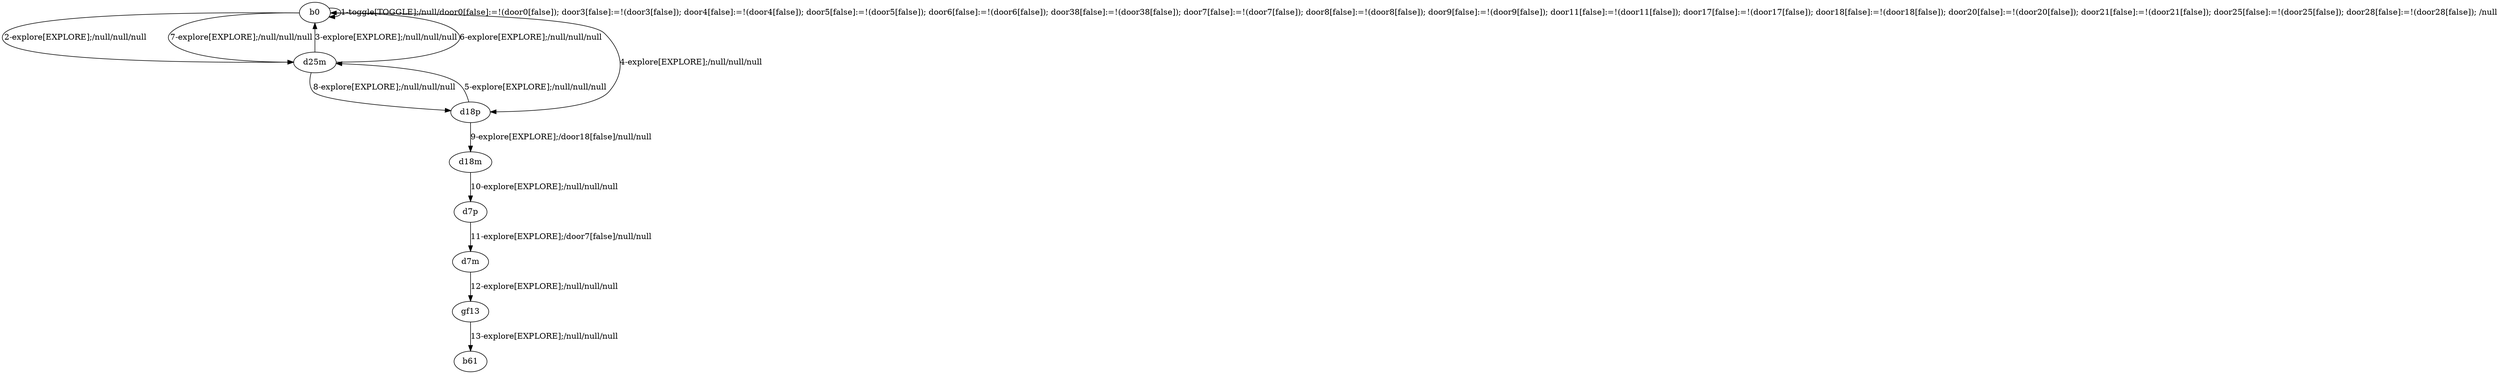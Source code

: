 # Total number of goals covered by this test: 2
# gf13 --> b61
# d7m --> gf13

digraph g {
"b0" -> "b0" [label = "1-toggle[TOGGLE];/null/door0[false]:=!(door0[false]); door3[false]:=!(door3[false]); door4[false]:=!(door4[false]); door5[false]:=!(door5[false]); door6[false]:=!(door6[false]); door38[false]:=!(door38[false]); door7[false]:=!(door7[false]); door8[false]:=!(door8[false]); door9[false]:=!(door9[false]); door11[false]:=!(door11[false]); door17[false]:=!(door17[false]); door18[false]:=!(door18[false]); door20[false]:=!(door20[false]); door21[false]:=!(door21[false]); door25[false]:=!(door25[false]); door28[false]:=!(door28[false]); /null"];
"b0" -> "d25m" [label = "2-explore[EXPLORE];/null/null/null"];
"d25m" -> "b0" [label = "3-explore[EXPLORE];/null/null/null"];
"b0" -> "d18p" [label = "4-explore[EXPLORE];/null/null/null"];
"d18p" -> "d25m" [label = "5-explore[EXPLORE];/null/null/null"];
"d25m" -> "b0" [label = "6-explore[EXPLORE];/null/null/null"];
"b0" -> "d25m" [label = "7-explore[EXPLORE];/null/null/null"];
"d25m" -> "d18p" [label = "8-explore[EXPLORE];/null/null/null"];
"d18p" -> "d18m" [label = "9-explore[EXPLORE];/door18[false]/null/null"];
"d18m" -> "d7p" [label = "10-explore[EXPLORE];/null/null/null"];
"d7p" -> "d7m" [label = "11-explore[EXPLORE];/door7[false]/null/null"];
"d7m" -> "gf13" [label = "12-explore[EXPLORE];/null/null/null"];
"gf13" -> "b61" [label = "13-explore[EXPLORE];/null/null/null"];
}
